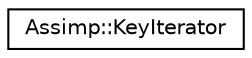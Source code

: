 digraph "Graphical Class Hierarchy"
{
  edge [fontname="Helvetica",fontsize="10",labelfontname="Helvetica",labelfontsize="10"];
  node [fontname="Helvetica",fontsize="10",shape=record];
  rankdir="LR";
  Node1 [label="Assimp::KeyIterator",height=0.2,width=0.4,color="black", fillcolor="white", style="filled",URL="$class_assimp_1_1_key_iterator.html"];
}
